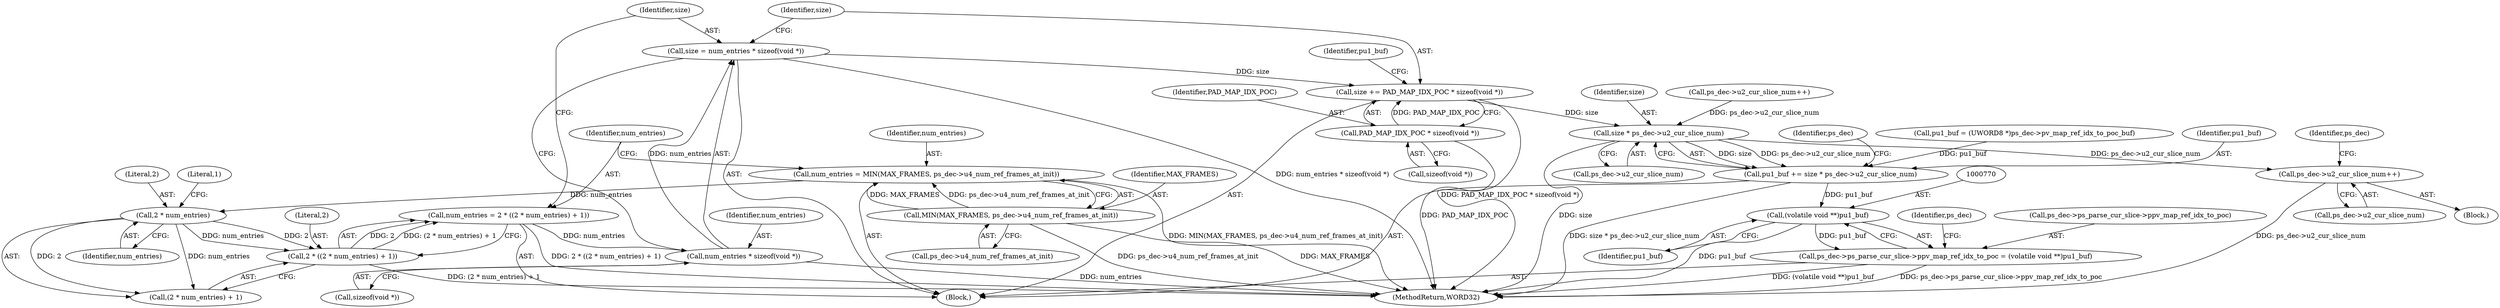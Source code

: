 digraph "0_Android_4a524d3a8ae9aa20c36430008e6bd429443f8f1d_1@API" {
"1000743" [label="(Call,size += PAD_MAP_IDX_POC * sizeof(void *))"];
"1000745" [label="(Call,PAD_MAP_IDX_POC * sizeof(void *))"];
"1000737" [label="(Call,size = num_entries * sizeof(void *))"];
"1000739" [label="(Call,num_entries * sizeof(void *))"];
"1000728" [label="(Call,num_entries = 2 * ((2 * num_entries) + 1))"];
"1000730" [label="(Call,2 * ((2 * num_entries) + 1))"];
"1000733" [label="(Call,2 * num_entries)"];
"1000721" [label="(Call,num_entries = MIN(MAX_FRAMES, ps_dec->u4_num_ref_frames_at_init))"];
"1000723" [label="(Call,MIN(MAX_FRAMES, ps_dec->u4_num_ref_frames_at_init))"];
"1000758" [label="(Call,size * ps_dec->u2_cur_slice_num)"];
"1000756" [label="(Call,pu1_buf += size * ps_dec->u2_cur_slice_num)"];
"1000769" [label="(Call,(volatile void **)pu1_buf)"];
"1000763" [label="(Call,ps_dec->ps_parse_cur_slice->ppv_map_ref_idx_to_poc = (volatile void **)pu1_buf)"];
"1001230" [label="(Call,ps_dec->u2_cur_slice_num++)"];
"1000731" [label="(Literal,2)"];
"1000745" [label="(Call,PAD_MAP_IDX_POC * sizeof(void *))"];
"1000749" [label="(Call,pu1_buf = (UWORD8 *)ps_dec->pv_map_ref_idx_to_poc_buf)"];
"1000771" [label="(Identifier,pu1_buf)"];
"1000721" [label="(Call,num_entries = MIN(MAX_FRAMES, ps_dec->u4_num_ref_frames_at_init))"];
"1000766" [label="(Identifier,ps_dec)"];
"1000729" [label="(Identifier,num_entries)"];
"1000763" [label="(Call,ps_dec->ps_parse_cur_slice->ppv_map_ref_idx_to_poc = (volatile void **)pu1_buf)"];
"1000733" [label="(Call,2 * num_entries)"];
"1000775" [label="(Identifier,ps_dec)"];
"1000732" [label="(Call,(2 * num_entries) + 1)"];
"1000746" [label="(Identifier,PAD_MAP_IDX_POC)"];
"1000740" [label="(Identifier,num_entries)"];
"1000735" [label="(Identifier,num_entries)"];
"1000739" [label="(Call,num_entries * sizeof(void *))"];
"1000734" [label="(Literal,2)"];
"1000722" [label="(Identifier,num_entries)"];
"1000750" [label="(Identifier,pu1_buf)"];
"1000760" [label="(Call,ps_dec->u2_cur_slice_num)"];
"1001231" [label="(Call,ps_dec->u2_cur_slice_num)"];
"1000717" [label="(Block,)"];
"1001230" [label="(Call,ps_dec->u2_cur_slice_num++)"];
"1000747" [label="(Call,sizeof(void *))"];
"1000136" [label="(Block,)"];
"1000723" [label="(Call,MIN(MAX_FRAMES, ps_dec->u4_num_ref_frames_at_init))"];
"1000736" [label="(Literal,1)"];
"1000728" [label="(Call,num_entries = 2 * ((2 * num_entries) + 1))"];
"1001278" [label="(MethodReturn,WORD32)"];
"1000759" [label="(Identifier,size)"];
"1000757" [label="(Identifier,pu1_buf)"];
"1001237" [label="(Identifier,ps_dec)"];
"1000725" [label="(Call,ps_dec->u4_num_ref_frames_at_init)"];
"1000738" [label="(Identifier,size)"];
"1000764" [label="(Call,ps_dec->ps_parse_cur_slice->ppv_map_ref_idx_to_poc)"];
"1000769" [label="(Call,(volatile void **)pu1_buf)"];
"1000737" [label="(Call,size = num_entries * sizeof(void *))"];
"1000758" [label="(Call,size * ps_dec->u2_cur_slice_num)"];
"1000741" [label="(Call,sizeof(void *))"];
"1000756" [label="(Call,pu1_buf += size * ps_dec->u2_cur_slice_num)"];
"1000744" [label="(Identifier,size)"];
"1000743" [label="(Call,size += PAD_MAP_IDX_POC * sizeof(void *))"];
"1000724" [label="(Identifier,MAX_FRAMES)"];
"1000730" [label="(Call,2 * ((2 * num_entries) + 1))"];
"1000682" [label="(Call,ps_dec->u2_cur_slice_num++)"];
"1000743" -> "1000717"  [label="AST: "];
"1000743" -> "1000745"  [label="CFG: "];
"1000744" -> "1000743"  [label="AST: "];
"1000745" -> "1000743"  [label="AST: "];
"1000750" -> "1000743"  [label="CFG: "];
"1000743" -> "1001278"  [label="DDG: PAD_MAP_IDX_POC * sizeof(void *)"];
"1000745" -> "1000743"  [label="DDG: PAD_MAP_IDX_POC"];
"1000737" -> "1000743"  [label="DDG: size"];
"1000743" -> "1000758"  [label="DDG: size"];
"1000745" -> "1000747"  [label="CFG: "];
"1000746" -> "1000745"  [label="AST: "];
"1000747" -> "1000745"  [label="AST: "];
"1000745" -> "1001278"  [label="DDG: PAD_MAP_IDX_POC"];
"1000737" -> "1000717"  [label="AST: "];
"1000737" -> "1000739"  [label="CFG: "];
"1000738" -> "1000737"  [label="AST: "];
"1000739" -> "1000737"  [label="AST: "];
"1000744" -> "1000737"  [label="CFG: "];
"1000737" -> "1001278"  [label="DDG: num_entries * sizeof(void *)"];
"1000739" -> "1000737"  [label="DDG: num_entries"];
"1000739" -> "1000741"  [label="CFG: "];
"1000740" -> "1000739"  [label="AST: "];
"1000741" -> "1000739"  [label="AST: "];
"1000739" -> "1001278"  [label="DDG: num_entries"];
"1000728" -> "1000739"  [label="DDG: num_entries"];
"1000728" -> "1000717"  [label="AST: "];
"1000728" -> "1000730"  [label="CFG: "];
"1000729" -> "1000728"  [label="AST: "];
"1000730" -> "1000728"  [label="AST: "];
"1000738" -> "1000728"  [label="CFG: "];
"1000728" -> "1001278"  [label="DDG: 2 * ((2 * num_entries) + 1)"];
"1000730" -> "1000728"  [label="DDG: 2"];
"1000730" -> "1000728"  [label="DDG: (2 * num_entries) + 1"];
"1000730" -> "1000732"  [label="CFG: "];
"1000731" -> "1000730"  [label="AST: "];
"1000732" -> "1000730"  [label="AST: "];
"1000730" -> "1001278"  [label="DDG: (2 * num_entries) + 1"];
"1000733" -> "1000730"  [label="DDG: 2"];
"1000733" -> "1000730"  [label="DDG: num_entries"];
"1000733" -> "1000732"  [label="AST: "];
"1000733" -> "1000735"  [label="CFG: "];
"1000734" -> "1000733"  [label="AST: "];
"1000735" -> "1000733"  [label="AST: "];
"1000736" -> "1000733"  [label="CFG: "];
"1000733" -> "1000732"  [label="DDG: 2"];
"1000733" -> "1000732"  [label="DDG: num_entries"];
"1000721" -> "1000733"  [label="DDG: num_entries"];
"1000721" -> "1000717"  [label="AST: "];
"1000721" -> "1000723"  [label="CFG: "];
"1000722" -> "1000721"  [label="AST: "];
"1000723" -> "1000721"  [label="AST: "];
"1000729" -> "1000721"  [label="CFG: "];
"1000721" -> "1001278"  [label="DDG: MIN(MAX_FRAMES, ps_dec->u4_num_ref_frames_at_init)"];
"1000723" -> "1000721"  [label="DDG: MAX_FRAMES"];
"1000723" -> "1000721"  [label="DDG: ps_dec->u4_num_ref_frames_at_init"];
"1000723" -> "1000725"  [label="CFG: "];
"1000724" -> "1000723"  [label="AST: "];
"1000725" -> "1000723"  [label="AST: "];
"1000723" -> "1001278"  [label="DDG: MAX_FRAMES"];
"1000723" -> "1001278"  [label="DDG: ps_dec->u4_num_ref_frames_at_init"];
"1000758" -> "1000756"  [label="AST: "];
"1000758" -> "1000760"  [label="CFG: "];
"1000759" -> "1000758"  [label="AST: "];
"1000760" -> "1000758"  [label="AST: "];
"1000756" -> "1000758"  [label="CFG: "];
"1000758" -> "1001278"  [label="DDG: size"];
"1000758" -> "1000756"  [label="DDG: size"];
"1000758" -> "1000756"  [label="DDG: ps_dec->u2_cur_slice_num"];
"1000682" -> "1000758"  [label="DDG: ps_dec->u2_cur_slice_num"];
"1000758" -> "1001230"  [label="DDG: ps_dec->u2_cur_slice_num"];
"1000756" -> "1000717"  [label="AST: "];
"1000757" -> "1000756"  [label="AST: "];
"1000766" -> "1000756"  [label="CFG: "];
"1000756" -> "1001278"  [label="DDG: size * ps_dec->u2_cur_slice_num"];
"1000749" -> "1000756"  [label="DDG: pu1_buf"];
"1000756" -> "1000769"  [label="DDG: pu1_buf"];
"1000769" -> "1000763"  [label="AST: "];
"1000769" -> "1000771"  [label="CFG: "];
"1000770" -> "1000769"  [label="AST: "];
"1000771" -> "1000769"  [label="AST: "];
"1000763" -> "1000769"  [label="CFG: "];
"1000769" -> "1001278"  [label="DDG: pu1_buf"];
"1000769" -> "1000763"  [label="DDG: pu1_buf"];
"1000763" -> "1000717"  [label="AST: "];
"1000764" -> "1000763"  [label="AST: "];
"1000775" -> "1000763"  [label="CFG: "];
"1000763" -> "1001278"  [label="DDG: (volatile void **)pu1_buf"];
"1000763" -> "1001278"  [label="DDG: ps_dec->ps_parse_cur_slice->ppv_map_ref_idx_to_poc"];
"1001230" -> "1000136"  [label="AST: "];
"1001230" -> "1001231"  [label="CFG: "];
"1001231" -> "1001230"  [label="AST: "];
"1001237" -> "1001230"  [label="CFG: "];
"1001230" -> "1001278"  [label="DDG: ps_dec->u2_cur_slice_num"];
}
